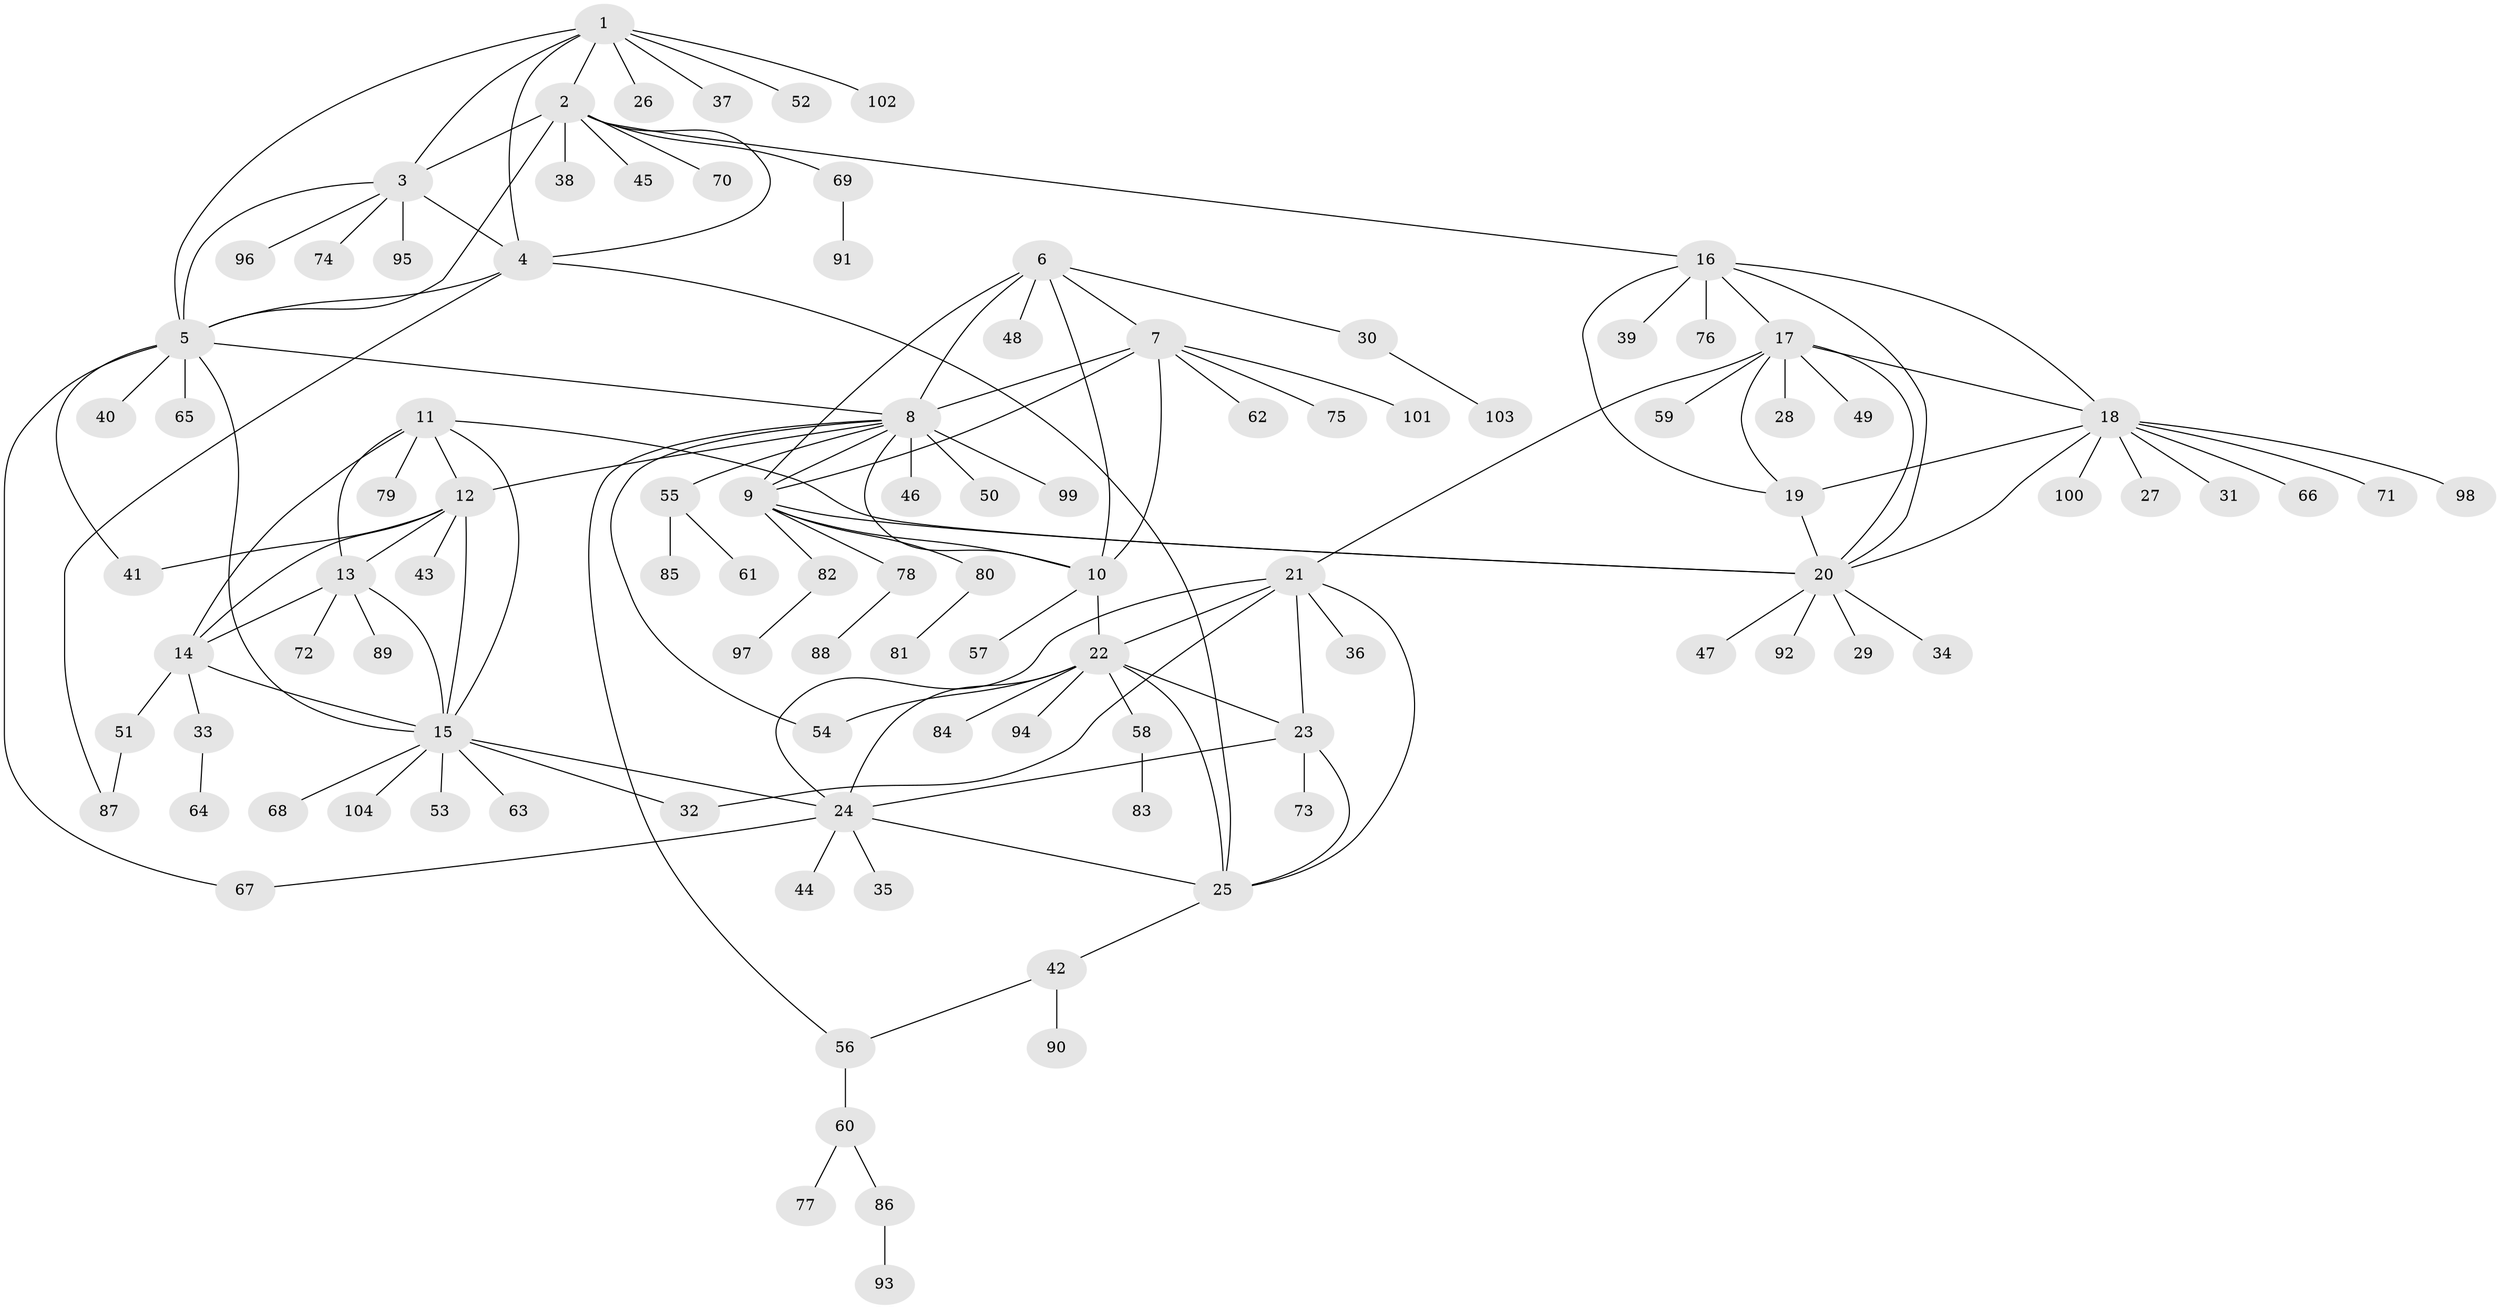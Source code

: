 // Generated by graph-tools (version 1.1) at 2025/11/02/27/25 16:11:29]
// undirected, 104 vertices, 145 edges
graph export_dot {
graph [start="1"]
  node [color=gray90,style=filled];
  1;
  2;
  3;
  4;
  5;
  6;
  7;
  8;
  9;
  10;
  11;
  12;
  13;
  14;
  15;
  16;
  17;
  18;
  19;
  20;
  21;
  22;
  23;
  24;
  25;
  26;
  27;
  28;
  29;
  30;
  31;
  32;
  33;
  34;
  35;
  36;
  37;
  38;
  39;
  40;
  41;
  42;
  43;
  44;
  45;
  46;
  47;
  48;
  49;
  50;
  51;
  52;
  53;
  54;
  55;
  56;
  57;
  58;
  59;
  60;
  61;
  62;
  63;
  64;
  65;
  66;
  67;
  68;
  69;
  70;
  71;
  72;
  73;
  74;
  75;
  76;
  77;
  78;
  79;
  80;
  81;
  82;
  83;
  84;
  85;
  86;
  87;
  88;
  89;
  90;
  91;
  92;
  93;
  94;
  95;
  96;
  97;
  98;
  99;
  100;
  101;
  102;
  103;
  104;
  1 -- 2;
  1 -- 3;
  1 -- 4;
  1 -- 5;
  1 -- 26;
  1 -- 37;
  1 -- 52;
  1 -- 102;
  2 -- 3;
  2 -- 4;
  2 -- 5;
  2 -- 16;
  2 -- 38;
  2 -- 45;
  2 -- 69;
  2 -- 70;
  3 -- 4;
  3 -- 5;
  3 -- 74;
  3 -- 95;
  3 -- 96;
  4 -- 5;
  4 -- 25;
  4 -- 87;
  5 -- 8;
  5 -- 15;
  5 -- 40;
  5 -- 41;
  5 -- 65;
  5 -- 67;
  6 -- 7;
  6 -- 8;
  6 -- 9;
  6 -- 10;
  6 -- 30;
  6 -- 48;
  7 -- 8;
  7 -- 9;
  7 -- 10;
  7 -- 62;
  7 -- 75;
  7 -- 101;
  8 -- 9;
  8 -- 10;
  8 -- 12;
  8 -- 46;
  8 -- 50;
  8 -- 54;
  8 -- 55;
  8 -- 56;
  8 -- 99;
  9 -- 10;
  9 -- 20;
  9 -- 78;
  9 -- 80;
  9 -- 82;
  10 -- 22;
  10 -- 57;
  11 -- 12;
  11 -- 13;
  11 -- 14;
  11 -- 15;
  11 -- 20;
  11 -- 79;
  12 -- 13;
  12 -- 14;
  12 -- 15;
  12 -- 41;
  12 -- 43;
  13 -- 14;
  13 -- 15;
  13 -- 72;
  13 -- 89;
  14 -- 15;
  14 -- 33;
  14 -- 51;
  15 -- 24;
  15 -- 32;
  15 -- 53;
  15 -- 63;
  15 -- 68;
  15 -- 104;
  16 -- 17;
  16 -- 18;
  16 -- 19;
  16 -- 20;
  16 -- 39;
  16 -- 76;
  17 -- 18;
  17 -- 19;
  17 -- 20;
  17 -- 21;
  17 -- 28;
  17 -- 49;
  17 -- 59;
  18 -- 19;
  18 -- 20;
  18 -- 27;
  18 -- 31;
  18 -- 66;
  18 -- 71;
  18 -- 98;
  18 -- 100;
  19 -- 20;
  20 -- 29;
  20 -- 34;
  20 -- 47;
  20 -- 92;
  21 -- 22;
  21 -- 23;
  21 -- 24;
  21 -- 25;
  21 -- 32;
  21 -- 36;
  22 -- 23;
  22 -- 24;
  22 -- 25;
  22 -- 54;
  22 -- 58;
  22 -- 84;
  22 -- 94;
  23 -- 24;
  23 -- 25;
  23 -- 73;
  24 -- 25;
  24 -- 35;
  24 -- 44;
  24 -- 67;
  25 -- 42;
  30 -- 103;
  33 -- 64;
  42 -- 56;
  42 -- 90;
  51 -- 87;
  55 -- 61;
  55 -- 85;
  56 -- 60;
  58 -- 83;
  60 -- 77;
  60 -- 86;
  69 -- 91;
  78 -- 88;
  80 -- 81;
  82 -- 97;
  86 -- 93;
}
